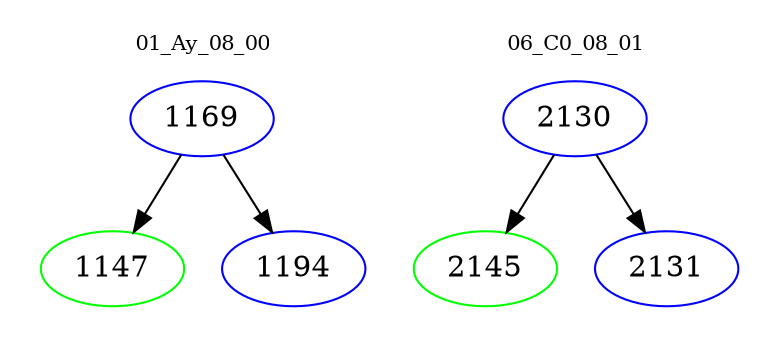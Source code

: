 digraph{
subgraph cluster_0 {
color = white
label = "01_Ay_08_00";
fontsize=10;
T0_1169 [label="1169", color="blue"]
T0_1169 -> T0_1147 [color="black"]
T0_1147 [label="1147", color="green"]
T0_1169 -> T0_1194 [color="black"]
T0_1194 [label="1194", color="blue"]
}
subgraph cluster_1 {
color = white
label = "06_C0_08_01";
fontsize=10;
T1_2130 [label="2130", color="blue"]
T1_2130 -> T1_2145 [color="black"]
T1_2145 [label="2145", color="green"]
T1_2130 -> T1_2131 [color="black"]
T1_2131 [label="2131", color="blue"]
}
}
